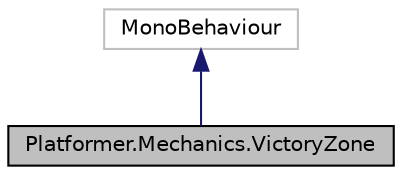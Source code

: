 digraph "Platformer.Mechanics.VictoryZone"
{
 // LATEX_PDF_SIZE
  edge [fontname="Helvetica",fontsize="10",labelfontname="Helvetica",labelfontsize="10"];
  node [fontname="Helvetica",fontsize="10",shape=record];
  Node1 [label="Platformer.Mechanics.VictoryZone",height=0.2,width=0.4,color="black", fillcolor="grey75", style="filled", fontcolor="black",tooltip="Marks a trigger as a VictoryZone, usually used to end the current game level."];
  Node2 -> Node1 [dir="back",color="midnightblue",fontsize="10",style="solid",fontname="Helvetica"];
  Node2 [label="MonoBehaviour",height=0.2,width=0.4,color="grey75", fillcolor="white", style="filled",tooltip=" "];
}
